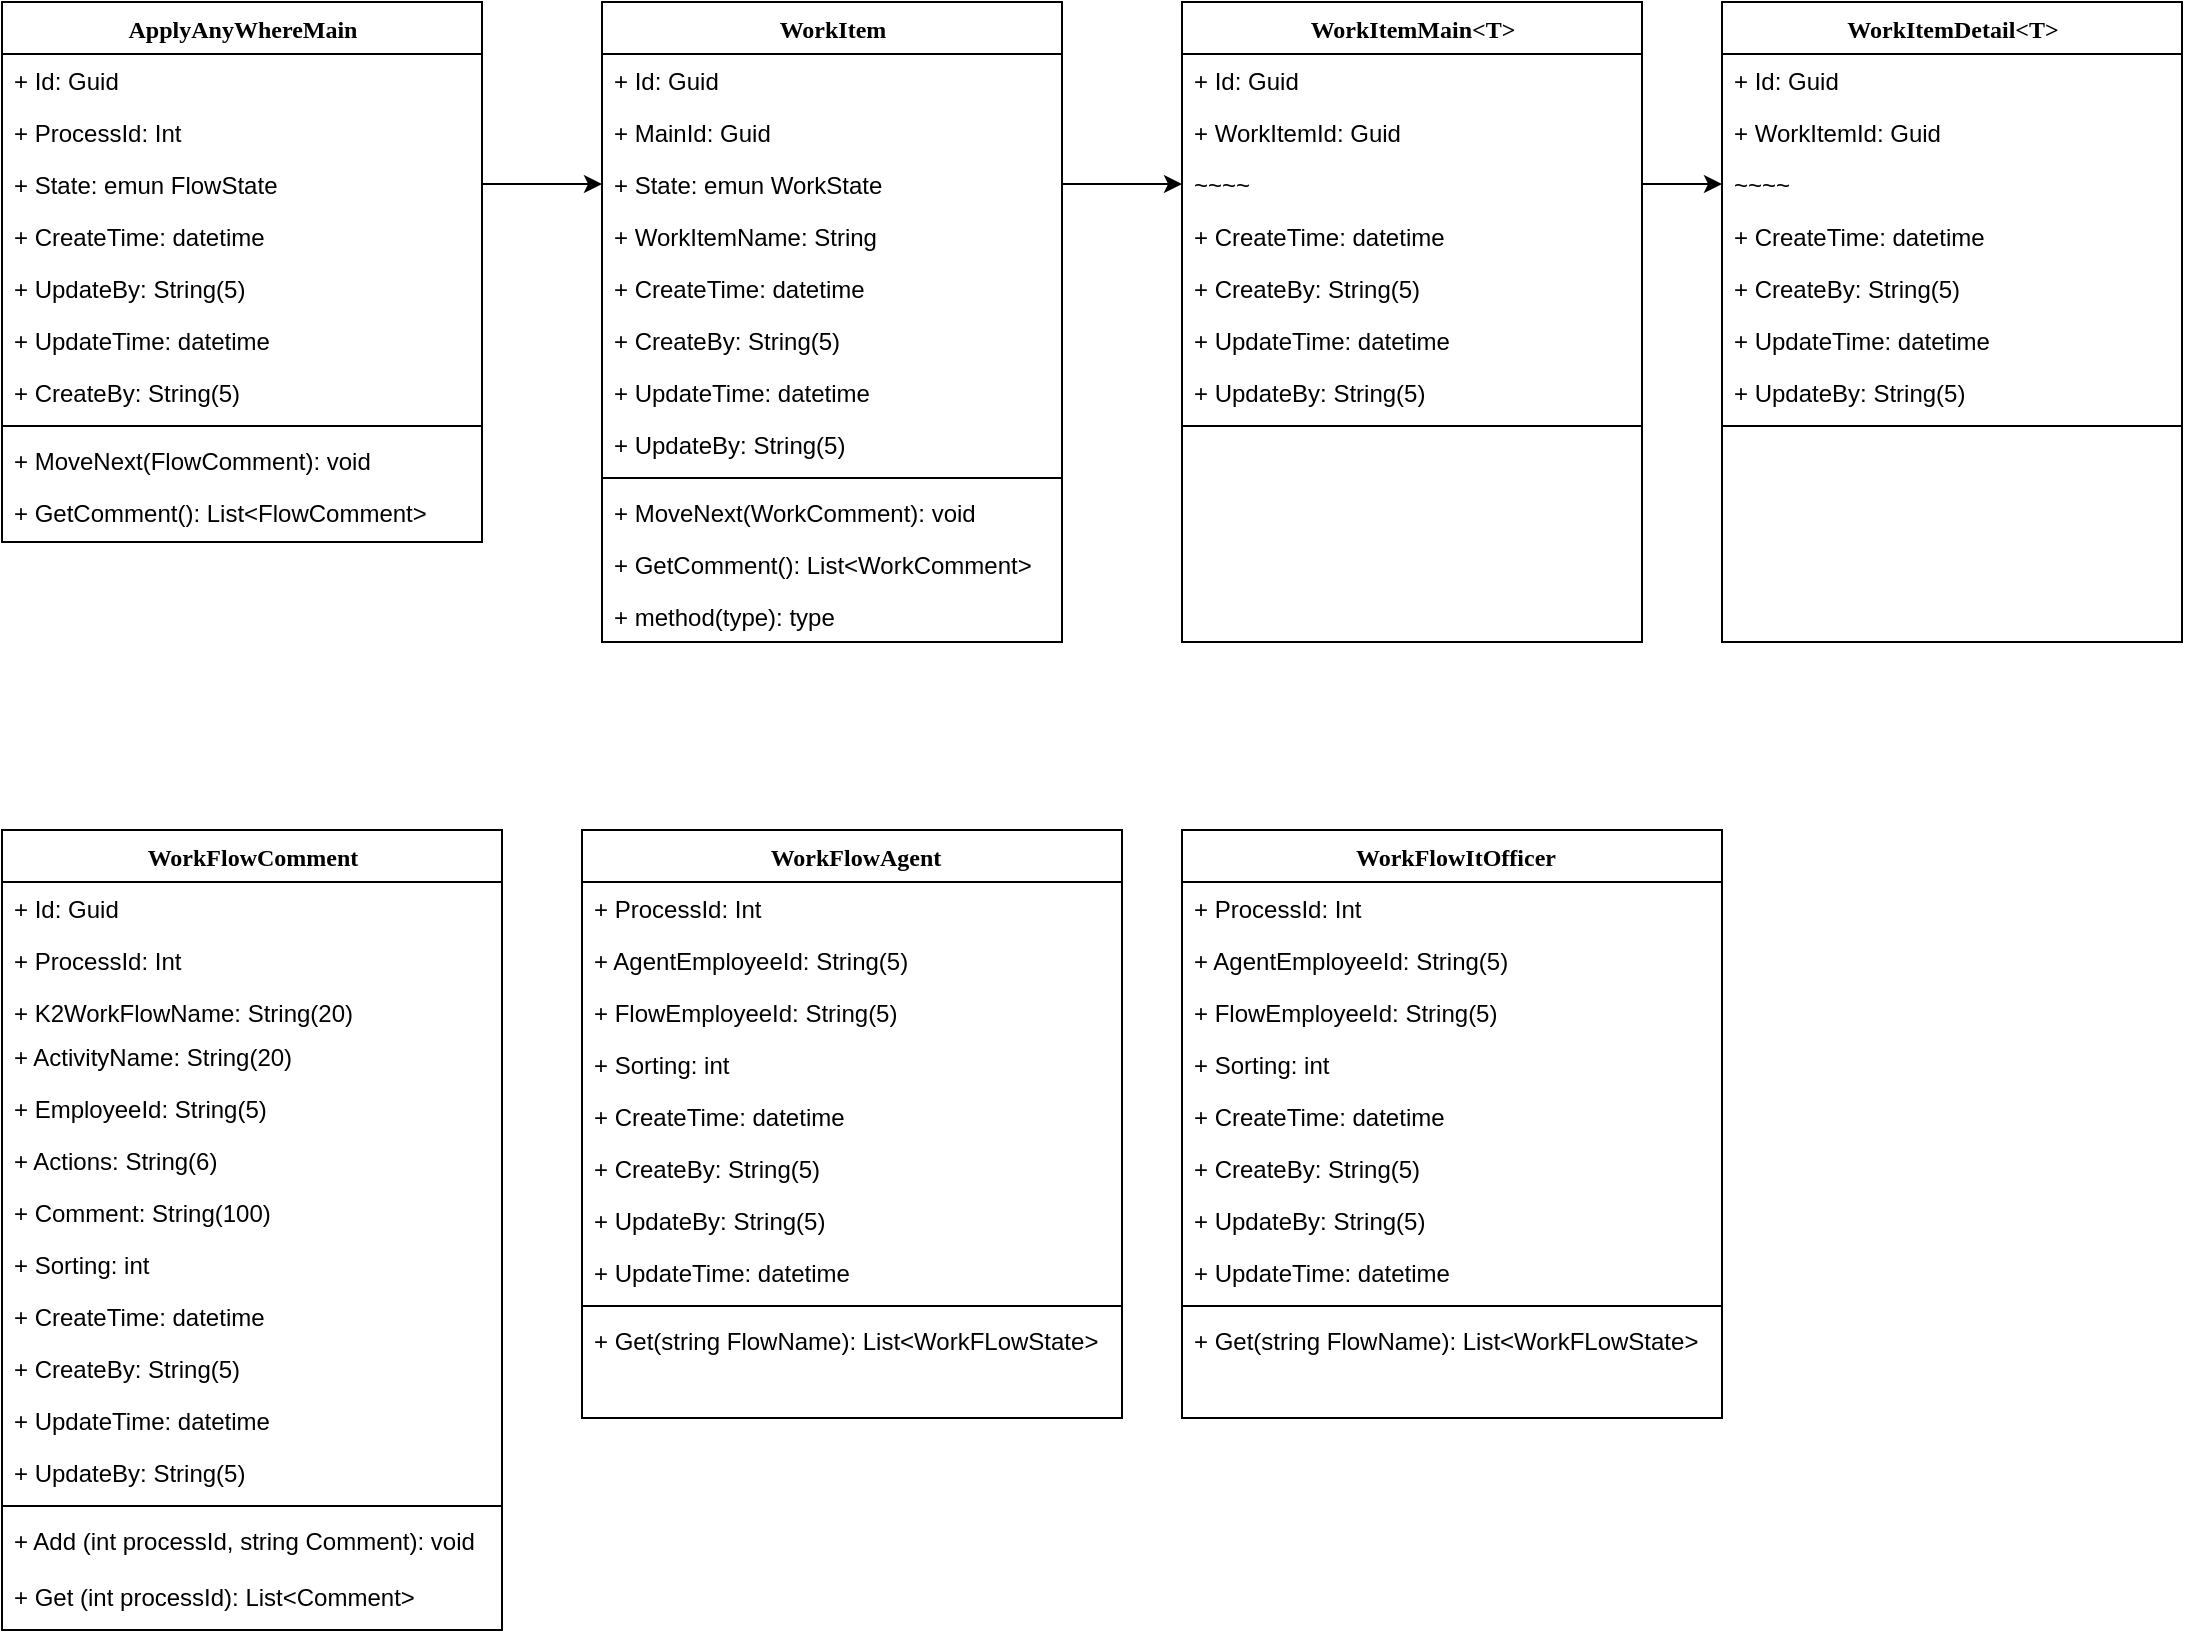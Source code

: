 <mxfile version="12.2.3" type="github" pages="1">
  <diagram name="Page-1" id="9f46799a-70d6-7492-0946-bef42562c5a5">
    <mxGraphModel dx="1084" dy="602" grid="1" gridSize="10" guides="1" tooltips="1" connect="1" arrows="1" fold="1" page="1" pageScale="1" pageWidth="1100" pageHeight="850" background="#ffffff" math="0" shadow="0">
      <root>
        <mxCell id="0"/>
        <mxCell id="1" parent="0"/>
        <mxCell id="78961159f06e98e8-56" value="WorkFlowComment" style="swimlane;html=1;fontStyle=1;align=center;verticalAlign=top;childLayout=stackLayout;horizontal=1;startSize=26;horizontalStack=0;resizeParent=1;resizeLast=0;collapsible=1;marginBottom=0;swimlaneFillColor=#ffffff;rounded=0;shadow=0;comic=0;labelBackgroundColor=none;strokeWidth=1;fillColor=none;fontFamily=Verdana;fontSize=12" parent="1" vertex="1">
          <mxGeometry x="30" y="434" width="250" height="400" as="geometry"/>
        </mxCell>
        <mxCell id="78961159f06e98e8-57" value="+ Id: Guid" style="text;html=1;strokeColor=none;fillColor=none;align=left;verticalAlign=top;spacingLeft=4;spacingRight=4;whiteSpace=wrap;overflow=hidden;rotatable=0;points=[[0,0.5],[1,0.5]];portConstraint=eastwest;" parent="78961159f06e98e8-56" vertex="1">
          <mxGeometry y="26" width="250" height="26" as="geometry"/>
        </mxCell>
        <mxCell id="78961159f06e98e8-59" value="+ ProcessId: Int" style="text;html=1;strokeColor=none;fillColor=none;align=left;verticalAlign=top;spacingLeft=4;spacingRight=4;whiteSpace=wrap;overflow=hidden;rotatable=0;points=[[0,0.5],[1,0.5]];portConstraint=eastwest;" parent="78961159f06e98e8-56" vertex="1">
          <mxGeometry y="52" width="250" height="26" as="geometry"/>
        </mxCell>
        <mxCell id="78961159f06e98e8-58" value="+ K2WorkFlowName: String(20)" style="text;html=1;strokeColor=none;fillColor=none;align=left;verticalAlign=top;spacingLeft=4;spacingRight=4;whiteSpace=wrap;overflow=hidden;rotatable=0;points=[[0,0.5],[1,0.5]];portConstraint=eastwest;" parent="78961159f06e98e8-56" vertex="1">
          <mxGeometry y="78" width="250" height="22" as="geometry"/>
        </mxCell>
        <mxCell id="78961159f06e98e8-60" value="+ ActivityName: String(20)" style="text;html=1;strokeColor=none;fillColor=none;align=left;verticalAlign=top;spacingLeft=4;spacingRight=4;whiteSpace=wrap;overflow=hidden;rotatable=0;points=[[0,0.5],[1,0.5]];portConstraint=eastwest;" parent="78961159f06e98e8-56" vertex="1">
          <mxGeometry y="100" width="250" height="26" as="geometry"/>
        </mxCell>
        <mxCell id="78961159f06e98e8-61" value="+ EmployeeId: String(5)" style="text;html=1;strokeColor=none;fillColor=none;align=left;verticalAlign=top;spacingLeft=4;spacingRight=4;whiteSpace=wrap;overflow=hidden;rotatable=0;points=[[0,0.5],[1,0.5]];portConstraint=eastwest;" parent="78961159f06e98e8-56" vertex="1">
          <mxGeometry y="126" width="250" height="26" as="geometry"/>
        </mxCell>
        <mxCell id="78961159f06e98e8-62" value="+ Actions: String(6)" style="text;html=1;strokeColor=none;fillColor=none;align=left;verticalAlign=top;spacingLeft=4;spacingRight=4;whiteSpace=wrap;overflow=hidden;rotatable=0;points=[[0,0.5],[1,0.5]];portConstraint=eastwest;" parent="78961159f06e98e8-56" vertex="1">
          <mxGeometry y="152" width="250" height="26" as="geometry"/>
        </mxCell>
        <mxCell id="78961159f06e98e8-63" value="+ Comment: String(100)" style="text;html=1;strokeColor=none;fillColor=none;align=left;verticalAlign=top;spacingLeft=4;spacingRight=4;whiteSpace=wrap;overflow=hidden;rotatable=0;points=[[0,0.5],[1,0.5]];portConstraint=eastwest;" parent="78961159f06e98e8-56" vertex="1">
          <mxGeometry y="178" width="250" height="26" as="geometry"/>
        </mxCell>
        <mxCell id="In3Ys8xlSH9vgpzraekV-3" value="+ Sorting: int" style="text;html=1;strokeColor=none;fillColor=none;align=left;verticalAlign=top;spacingLeft=4;spacingRight=4;whiteSpace=wrap;overflow=hidden;rotatable=0;points=[[0,0.5],[1,0.5]];portConstraint=eastwest;" vertex="1" parent="78961159f06e98e8-56">
          <mxGeometry y="204" width="250" height="26" as="geometry"/>
        </mxCell>
        <mxCell id="In3Ys8xlSH9vgpzraekV-4" value="+ CreateTime:&amp;nbsp;datetime" style="text;html=1;strokeColor=none;fillColor=none;align=left;verticalAlign=top;spacingLeft=4;spacingRight=4;whiteSpace=wrap;overflow=hidden;rotatable=0;points=[[0,0.5],[1,0.5]];portConstraint=eastwest;" vertex="1" parent="78961159f06e98e8-56">
          <mxGeometry y="230" width="250" height="26" as="geometry"/>
        </mxCell>
        <mxCell id="In3Ys8xlSH9vgpzraekV-7" value="+ CreateBy: String(5)" style="text;html=1;strokeColor=none;fillColor=none;align=left;verticalAlign=top;spacingLeft=4;spacingRight=4;whiteSpace=wrap;overflow=hidden;rotatable=0;points=[[0,0.5],[1,0.5]];portConstraint=eastwest;" vertex="1" parent="78961159f06e98e8-56">
          <mxGeometry y="256" width="250" height="26" as="geometry"/>
        </mxCell>
        <mxCell id="In3Ys8xlSH9vgpzraekV-5" value="+ UpdateTime:&amp;nbsp;datetime" style="text;html=1;strokeColor=none;fillColor=none;align=left;verticalAlign=top;spacingLeft=4;spacingRight=4;whiteSpace=wrap;overflow=hidden;rotatable=0;points=[[0,0.5],[1,0.5]];portConstraint=eastwest;" vertex="1" parent="78961159f06e98e8-56">
          <mxGeometry y="282" width="250" height="26" as="geometry"/>
        </mxCell>
        <mxCell id="In3Ys8xlSH9vgpzraekV-6" value="+ UpdateBy: String(5)" style="text;html=1;strokeColor=none;fillColor=none;align=left;verticalAlign=top;spacingLeft=4;spacingRight=4;whiteSpace=wrap;overflow=hidden;rotatable=0;points=[[0,0.5],[1,0.5]];portConstraint=eastwest;" vertex="1" parent="78961159f06e98e8-56">
          <mxGeometry y="308" width="250" height="26" as="geometry"/>
        </mxCell>
        <mxCell id="78961159f06e98e8-64" value="" style="line;html=1;strokeWidth=1;fillColor=none;align=left;verticalAlign=middle;spacingTop=-1;spacingLeft=3;spacingRight=3;rotatable=0;labelPosition=right;points=[];portConstraint=eastwest;" parent="78961159f06e98e8-56" vertex="1">
          <mxGeometry y="334" width="250" height="8" as="geometry"/>
        </mxCell>
        <mxCell id="78961159f06e98e8-65" value="+ Add (int processId, string Comment): void" style="text;html=1;strokeColor=none;fillColor=none;align=left;verticalAlign=top;spacingLeft=4;spacingRight=4;whiteSpace=wrap;overflow=hidden;rotatable=0;points=[[0,0.5],[1,0.5]];portConstraint=eastwest;" parent="78961159f06e98e8-56" vertex="1">
          <mxGeometry y="342" width="250" height="28" as="geometry"/>
        </mxCell>
        <mxCell id="78961159f06e98e8-66" value="+ Get (int processId): List&amp;lt;Comment&amp;gt;" style="text;html=1;strokeColor=none;fillColor=none;align=left;verticalAlign=top;spacingLeft=4;spacingRight=4;whiteSpace=wrap;overflow=hidden;rotatable=0;points=[[0,0.5],[1,0.5]];portConstraint=eastwest;" parent="78961159f06e98e8-56" vertex="1">
          <mxGeometry y="370" width="250" height="30" as="geometry"/>
        </mxCell>
        <mxCell id="78961159f06e98e8-69" value="&amp;nbsp;WorkFlowAgent" style="swimlane;html=1;fontStyle=1;align=center;verticalAlign=top;childLayout=stackLayout;horizontal=1;startSize=26;horizontalStack=0;resizeParent=1;resizeLast=0;collapsible=1;marginBottom=0;swimlaneFillColor=#ffffff;rounded=0;shadow=0;comic=0;labelBackgroundColor=none;strokeWidth=1;fillColor=none;fontFamily=Verdana;fontSize=12" parent="1" vertex="1">
          <mxGeometry x="320" y="434" width="270" height="294" as="geometry"/>
        </mxCell>
        <mxCell id="In3Ys8xlSH9vgpzraekV-76" value="+ ProcessId: Int" style="text;html=1;strokeColor=none;fillColor=none;align=left;verticalAlign=top;spacingLeft=4;spacingRight=4;whiteSpace=wrap;overflow=hidden;rotatable=0;points=[[0,0.5],[1,0.5]];portConstraint=eastwest;" vertex="1" parent="78961159f06e98e8-69">
          <mxGeometry y="26" width="270" height="26" as="geometry"/>
        </mxCell>
        <mxCell id="78961159f06e98e8-72" value="+ AgentEmployeeId: String(5)" style="text;html=1;strokeColor=none;fillColor=none;align=left;verticalAlign=top;spacingLeft=4;spacingRight=4;whiteSpace=wrap;overflow=hidden;rotatable=0;points=[[0,0.5],[1,0.5]];portConstraint=eastwest;" parent="78961159f06e98e8-69" vertex="1">
          <mxGeometry y="52" width="270" height="26" as="geometry"/>
        </mxCell>
        <mxCell id="In3Ys8xlSH9vgpzraekV-77" value="+ FlowEmployeeId: String(5)" style="text;html=1;strokeColor=none;fillColor=none;align=left;verticalAlign=top;spacingLeft=4;spacingRight=4;whiteSpace=wrap;overflow=hidden;rotatable=0;points=[[0,0.5],[1,0.5]];portConstraint=eastwest;" vertex="1" parent="78961159f06e98e8-69">
          <mxGeometry y="78" width="270" height="26" as="geometry"/>
        </mxCell>
        <mxCell id="In3Ys8xlSH9vgpzraekV-8" value="+ Sorting: int" style="text;html=1;strokeColor=none;fillColor=none;align=left;verticalAlign=top;spacingLeft=4;spacingRight=4;whiteSpace=wrap;overflow=hidden;rotatable=0;points=[[0,0.5],[1,0.5]];portConstraint=eastwest;" vertex="1" parent="78961159f06e98e8-69">
          <mxGeometry y="104" width="270" height="26" as="geometry"/>
        </mxCell>
        <mxCell id="In3Ys8xlSH9vgpzraekV-9" value="+ CreateTime:&amp;nbsp;datetime" style="text;html=1;strokeColor=none;fillColor=none;align=left;verticalAlign=top;spacingLeft=4;spacingRight=4;whiteSpace=wrap;overflow=hidden;rotatable=0;points=[[0,0.5],[1,0.5]];portConstraint=eastwest;" vertex="1" parent="78961159f06e98e8-69">
          <mxGeometry y="130" width="270" height="26" as="geometry"/>
        </mxCell>
        <mxCell id="In3Ys8xlSH9vgpzraekV-10" value="+ CreateBy: String(5)" style="text;html=1;strokeColor=none;fillColor=none;align=left;verticalAlign=top;spacingLeft=4;spacingRight=4;whiteSpace=wrap;overflow=hidden;rotatable=0;points=[[0,0.5],[1,0.5]];portConstraint=eastwest;" vertex="1" parent="78961159f06e98e8-69">
          <mxGeometry y="156" width="270" height="26" as="geometry"/>
        </mxCell>
        <mxCell id="In3Ys8xlSH9vgpzraekV-12" value="+ UpdateBy: String(5)" style="text;html=1;strokeColor=none;fillColor=none;align=left;verticalAlign=top;spacingLeft=4;spacingRight=4;whiteSpace=wrap;overflow=hidden;rotatable=0;points=[[0,0.5],[1,0.5]];portConstraint=eastwest;" vertex="1" parent="78961159f06e98e8-69">
          <mxGeometry y="182" width="270" height="26" as="geometry"/>
        </mxCell>
        <mxCell id="In3Ys8xlSH9vgpzraekV-11" value="+ UpdateTime:&amp;nbsp;datetime" style="text;html=1;strokeColor=none;fillColor=none;align=left;verticalAlign=top;spacingLeft=4;spacingRight=4;whiteSpace=wrap;overflow=hidden;rotatable=0;points=[[0,0.5],[1,0.5]];portConstraint=eastwest;" vertex="1" parent="78961159f06e98e8-69">
          <mxGeometry y="208" width="270" height="26" as="geometry"/>
        </mxCell>
        <mxCell id="78961159f06e98e8-77" value="" style="line;html=1;strokeWidth=1;fillColor=none;align=left;verticalAlign=middle;spacingTop=-1;spacingLeft=3;spacingRight=3;rotatable=0;labelPosition=right;points=[];portConstraint=eastwest;" parent="78961159f06e98e8-69" vertex="1">
          <mxGeometry y="234" width="270" height="8" as="geometry"/>
        </mxCell>
        <mxCell id="78961159f06e98e8-78" value="+ Get(string FlowName): List&amp;lt;WorkFLowState&amp;gt;" style="text;html=1;strokeColor=none;fillColor=none;align=left;verticalAlign=top;spacingLeft=4;spacingRight=4;whiteSpace=wrap;overflow=hidden;rotatable=0;points=[[0,0.5],[1,0.5]];portConstraint=eastwest;" parent="78961159f06e98e8-69" vertex="1">
          <mxGeometry y="242" width="270" height="26" as="geometry"/>
        </mxCell>
        <mxCell id="78961159f06e98e8-82" value="ApplyAnyWhereMain" style="swimlane;html=1;fontStyle=1;align=center;verticalAlign=top;childLayout=stackLayout;horizontal=1;startSize=26;horizontalStack=0;resizeParent=1;resizeLast=0;collapsible=1;marginBottom=0;swimlaneFillColor=#ffffff;rounded=0;shadow=0;comic=0;labelBackgroundColor=none;strokeWidth=1;fillColor=none;fontFamily=Verdana;fontSize=12" parent="1" vertex="1">
          <mxGeometry x="30" y="20" width="240" height="270" as="geometry"/>
        </mxCell>
        <mxCell id="In3Ys8xlSH9vgpzraekV-13" value="+ Id: Guid" style="text;html=1;strokeColor=none;fillColor=none;align=left;verticalAlign=top;spacingLeft=4;spacingRight=4;whiteSpace=wrap;overflow=hidden;rotatable=0;points=[[0,0.5],[1,0.5]];portConstraint=eastwest;" vertex="1" parent="78961159f06e98e8-82">
          <mxGeometry y="26" width="240" height="26" as="geometry"/>
        </mxCell>
        <mxCell id="In3Ys8xlSH9vgpzraekV-14" value="+ ProcessId: Int" style="text;html=1;strokeColor=none;fillColor=none;align=left;verticalAlign=top;spacingLeft=4;spacingRight=4;whiteSpace=wrap;overflow=hidden;rotatable=0;points=[[0,0.5],[1,0.5]];portConstraint=eastwest;" vertex="1" parent="78961159f06e98e8-82">
          <mxGeometry y="52" width="240" height="26" as="geometry"/>
        </mxCell>
        <mxCell id="78961159f06e98e8-83" value="+ State:&amp;nbsp;emun FlowState" style="text;html=1;strokeColor=none;fillColor=none;align=left;verticalAlign=top;spacingLeft=4;spacingRight=4;whiteSpace=wrap;overflow=hidden;rotatable=0;points=[[0,0.5],[1,0.5]];portConstraint=eastwest;" parent="78961159f06e98e8-82" vertex="1">
          <mxGeometry y="78" width="240" height="26" as="geometry"/>
        </mxCell>
        <mxCell id="In3Ys8xlSH9vgpzraekV-16" value="+ CreateTime:&amp;nbsp;datetime" style="text;html=1;strokeColor=none;fillColor=none;align=left;verticalAlign=top;spacingLeft=4;spacingRight=4;whiteSpace=wrap;overflow=hidden;rotatable=0;points=[[0,0.5],[1,0.5]];portConstraint=eastwest;" vertex="1" parent="78961159f06e98e8-82">
          <mxGeometry y="104" width="240" height="26" as="geometry"/>
        </mxCell>
        <mxCell id="In3Ys8xlSH9vgpzraekV-19" value="+ UpdateBy: String(5)" style="text;html=1;strokeColor=none;fillColor=none;align=left;verticalAlign=top;spacingLeft=4;spacingRight=4;whiteSpace=wrap;overflow=hidden;rotatable=0;points=[[0,0.5],[1,0.5]];portConstraint=eastwest;" vertex="1" parent="78961159f06e98e8-82">
          <mxGeometry y="130" width="240" height="26" as="geometry"/>
        </mxCell>
        <mxCell id="In3Ys8xlSH9vgpzraekV-18" value="+ UpdateTime:&amp;nbsp;datetime" style="text;html=1;strokeColor=none;fillColor=none;align=left;verticalAlign=top;spacingLeft=4;spacingRight=4;whiteSpace=wrap;overflow=hidden;rotatable=0;points=[[0,0.5],[1,0.5]];portConstraint=eastwest;" vertex="1" parent="78961159f06e98e8-82">
          <mxGeometry y="156" width="240" height="26" as="geometry"/>
        </mxCell>
        <mxCell id="In3Ys8xlSH9vgpzraekV-17" value="+ CreateBy: String(5)" style="text;html=1;strokeColor=none;fillColor=none;align=left;verticalAlign=top;spacingLeft=4;spacingRight=4;whiteSpace=wrap;overflow=hidden;rotatable=0;points=[[0,0.5],[1,0.5]];portConstraint=eastwest;" vertex="1" parent="78961159f06e98e8-82">
          <mxGeometry y="182" width="240" height="26" as="geometry"/>
        </mxCell>
        <mxCell id="78961159f06e98e8-90" value="" style="line;html=1;strokeWidth=1;fillColor=none;align=left;verticalAlign=middle;spacingTop=-1;spacingLeft=3;spacingRight=3;rotatable=0;labelPosition=right;points=[];portConstraint=eastwest;" parent="78961159f06e98e8-82" vertex="1">
          <mxGeometry y="208" width="240" height="8" as="geometry"/>
        </mxCell>
        <mxCell id="78961159f06e98e8-91" value="+ MoveNext(FlowComment): void" style="text;html=1;strokeColor=none;fillColor=none;align=left;verticalAlign=top;spacingLeft=4;spacingRight=4;whiteSpace=wrap;overflow=hidden;rotatable=0;points=[[0,0.5],[1,0.5]];portConstraint=eastwest;" parent="78961159f06e98e8-82" vertex="1">
          <mxGeometry y="216" width="240" height="26" as="geometry"/>
        </mxCell>
        <mxCell id="78961159f06e98e8-94" value="+ GetComment(): List&amp;lt;FlowComment&amp;gt;" style="text;html=1;strokeColor=none;fillColor=none;align=left;verticalAlign=top;spacingLeft=4;spacingRight=4;whiteSpace=wrap;overflow=hidden;rotatable=0;points=[[0,0.5],[1,0.5]];portConstraint=eastwest;" parent="78961159f06e98e8-82" vertex="1">
          <mxGeometry y="242" width="240" height="28" as="geometry"/>
        </mxCell>
        <mxCell id="78961159f06e98e8-95" value="WorkItem&lt;br&gt;" style="swimlane;html=1;fontStyle=1;align=center;verticalAlign=top;childLayout=stackLayout;horizontal=1;startSize=26;horizontalStack=0;resizeParent=1;resizeLast=0;collapsible=1;marginBottom=0;swimlaneFillColor=#ffffff;rounded=0;shadow=0;comic=0;labelBackgroundColor=none;strokeWidth=1;fillColor=none;fontFamily=Verdana;fontSize=12" parent="1" vertex="1">
          <mxGeometry x="330" y="20" width="230" height="320" as="geometry"/>
        </mxCell>
        <mxCell id="78961159f06e98e8-96" value="+ Id: Guid" style="text;html=1;strokeColor=none;fillColor=none;align=left;verticalAlign=top;spacingLeft=4;spacingRight=4;whiteSpace=wrap;overflow=hidden;rotatable=0;points=[[0,0.5],[1,0.5]];portConstraint=eastwest;" parent="78961159f06e98e8-95" vertex="1">
          <mxGeometry y="26" width="230" height="26" as="geometry"/>
        </mxCell>
        <mxCell id="78961159f06e98e8-97" value="+ MainId: Guid" style="text;html=1;strokeColor=none;fillColor=none;align=left;verticalAlign=top;spacingLeft=4;spacingRight=4;whiteSpace=wrap;overflow=hidden;rotatable=0;points=[[0,0.5],[1,0.5]];portConstraint=eastwest;" parent="78961159f06e98e8-95" vertex="1">
          <mxGeometry y="52" width="230" height="26" as="geometry"/>
        </mxCell>
        <mxCell id="In3Ys8xlSH9vgpzraekV-54" value="+ State:&amp;nbsp;emun WorkState" style="text;html=1;strokeColor=none;fillColor=none;align=left;verticalAlign=top;spacingLeft=4;spacingRight=4;whiteSpace=wrap;overflow=hidden;rotatable=0;points=[[0,0.5],[1,0.5]];portConstraint=eastwest;" vertex="1" parent="78961159f06e98e8-95">
          <mxGeometry y="78" width="230" height="26" as="geometry"/>
        </mxCell>
        <mxCell id="78961159f06e98e8-98" value="+ WorkItemName: String" style="text;html=1;strokeColor=none;fillColor=none;align=left;verticalAlign=top;spacingLeft=4;spacingRight=4;whiteSpace=wrap;overflow=hidden;rotatable=0;points=[[0,0.5],[1,0.5]];portConstraint=eastwest;" parent="78961159f06e98e8-95" vertex="1">
          <mxGeometry y="104" width="230" height="26" as="geometry"/>
        </mxCell>
        <mxCell id="In3Ys8xlSH9vgpzraekV-20" value="+ CreateTime:&amp;nbsp;datetime" style="text;html=1;strokeColor=none;fillColor=none;align=left;verticalAlign=top;spacingLeft=4;spacingRight=4;whiteSpace=wrap;overflow=hidden;rotatable=0;points=[[0,0.5],[1,0.5]];portConstraint=eastwest;" vertex="1" parent="78961159f06e98e8-95">
          <mxGeometry y="130" width="230" height="26" as="geometry"/>
        </mxCell>
        <mxCell id="In3Ys8xlSH9vgpzraekV-23" value="+ CreateBy: String(5)" style="text;html=1;strokeColor=none;fillColor=none;align=left;verticalAlign=top;spacingLeft=4;spacingRight=4;whiteSpace=wrap;overflow=hidden;rotatable=0;points=[[0,0.5],[1,0.5]];portConstraint=eastwest;" vertex="1" parent="78961159f06e98e8-95">
          <mxGeometry y="156" width="230" height="26" as="geometry"/>
        </mxCell>
        <mxCell id="In3Ys8xlSH9vgpzraekV-22" value="+ UpdateTime:&amp;nbsp;datetime" style="text;html=1;strokeColor=none;fillColor=none;align=left;verticalAlign=top;spacingLeft=4;spacingRight=4;whiteSpace=wrap;overflow=hidden;rotatable=0;points=[[0,0.5],[1,0.5]];portConstraint=eastwest;" vertex="1" parent="78961159f06e98e8-95">
          <mxGeometry y="182" width="230" height="26" as="geometry"/>
        </mxCell>
        <mxCell id="In3Ys8xlSH9vgpzraekV-21" value="+ UpdateBy: String(5)" style="text;html=1;strokeColor=none;fillColor=none;align=left;verticalAlign=top;spacingLeft=4;spacingRight=4;whiteSpace=wrap;overflow=hidden;rotatable=0;points=[[0,0.5],[1,0.5]];portConstraint=eastwest;" vertex="1" parent="78961159f06e98e8-95">
          <mxGeometry y="208" width="230" height="26" as="geometry"/>
        </mxCell>
        <mxCell id="78961159f06e98e8-103" value="" style="line;html=1;strokeWidth=1;fillColor=none;align=left;verticalAlign=middle;spacingTop=-1;spacingLeft=3;spacingRight=3;rotatable=0;labelPosition=right;points=[];portConstraint=eastwest;" parent="78961159f06e98e8-95" vertex="1">
          <mxGeometry y="234" width="230" height="8" as="geometry"/>
        </mxCell>
        <mxCell id="In3Ys8xlSH9vgpzraekV-58" value="+ MoveNext(WorkComment): void" style="text;html=1;strokeColor=none;fillColor=none;align=left;verticalAlign=top;spacingLeft=4;spacingRight=4;whiteSpace=wrap;overflow=hidden;rotatable=0;points=[[0,0.5],[1,0.5]];portConstraint=eastwest;" vertex="1" parent="78961159f06e98e8-95">
          <mxGeometry y="242" width="230" height="26" as="geometry"/>
        </mxCell>
        <mxCell id="In3Ys8xlSH9vgpzraekV-59" value="+ GetComment(): List&amp;lt;WorkComment&amp;gt;" style="text;html=1;strokeColor=none;fillColor=none;align=left;verticalAlign=top;spacingLeft=4;spacingRight=4;whiteSpace=wrap;overflow=hidden;rotatable=0;points=[[0,0.5],[1,0.5]];portConstraint=eastwest;" vertex="1" parent="78961159f06e98e8-95">
          <mxGeometry y="268" width="230" height="26" as="geometry"/>
        </mxCell>
        <mxCell id="78961159f06e98e8-104" value="+ method(type): type" style="text;html=1;strokeColor=none;fillColor=none;align=left;verticalAlign=top;spacingLeft=4;spacingRight=4;whiteSpace=wrap;overflow=hidden;rotatable=0;points=[[0,0.5],[1,0.5]];portConstraint=eastwest;" parent="78961159f06e98e8-95" vertex="1">
          <mxGeometry y="294" width="230" height="26" as="geometry"/>
        </mxCell>
        <mxCell id="In3Ys8xlSH9vgpzraekV-61" value="WorkItemMain&amp;lt;T&amp;gt;" style="swimlane;html=1;fontStyle=1;align=center;verticalAlign=top;childLayout=stackLayout;horizontal=1;startSize=26;horizontalStack=0;resizeParent=1;resizeLast=0;collapsible=1;marginBottom=0;swimlaneFillColor=#ffffff;rounded=0;shadow=0;comic=0;labelBackgroundColor=none;strokeWidth=1;fillColor=none;fontFamily=Verdana;fontSize=12" vertex="1" parent="1">
          <mxGeometry x="620" y="20" width="230" height="320" as="geometry"/>
        </mxCell>
        <mxCell id="In3Ys8xlSH9vgpzraekV-62" value="+ Id: Guid" style="text;html=1;strokeColor=none;fillColor=none;align=left;verticalAlign=top;spacingLeft=4;spacingRight=4;whiteSpace=wrap;overflow=hidden;rotatable=0;points=[[0,0.5],[1,0.5]];portConstraint=eastwest;" vertex="1" parent="In3Ys8xlSH9vgpzraekV-61">
          <mxGeometry y="26" width="230" height="26" as="geometry"/>
        </mxCell>
        <mxCell id="In3Ys8xlSH9vgpzraekV-63" value="+ WorkItemId: Guid&lt;br&gt;" style="text;html=1;strokeColor=none;fillColor=none;align=left;verticalAlign=top;spacingLeft=4;spacingRight=4;whiteSpace=wrap;overflow=hidden;rotatable=0;points=[[0,0.5],[1,0.5]];portConstraint=eastwest;" vertex="1" parent="In3Ys8xlSH9vgpzraekV-61">
          <mxGeometry y="52" width="230" height="26" as="geometry"/>
        </mxCell>
        <mxCell id="In3Ys8xlSH9vgpzraekV-65" value="~~~~" style="text;html=1;strokeColor=none;fillColor=none;align=left;verticalAlign=top;spacingLeft=4;spacingRight=4;whiteSpace=wrap;overflow=hidden;rotatable=0;points=[[0,0.5],[1,0.5]];portConstraint=eastwest;" vertex="1" parent="In3Ys8xlSH9vgpzraekV-61">
          <mxGeometry y="78" width="230" height="26" as="geometry"/>
        </mxCell>
        <mxCell id="In3Ys8xlSH9vgpzraekV-66" value="+ CreateTime:&amp;nbsp;datetime" style="text;html=1;strokeColor=none;fillColor=none;align=left;verticalAlign=top;spacingLeft=4;spacingRight=4;whiteSpace=wrap;overflow=hidden;rotatable=0;points=[[0,0.5],[1,0.5]];portConstraint=eastwest;" vertex="1" parent="In3Ys8xlSH9vgpzraekV-61">
          <mxGeometry y="104" width="230" height="26" as="geometry"/>
        </mxCell>
        <mxCell id="In3Ys8xlSH9vgpzraekV-67" value="+ CreateBy: String(5)" style="text;html=1;strokeColor=none;fillColor=none;align=left;verticalAlign=top;spacingLeft=4;spacingRight=4;whiteSpace=wrap;overflow=hidden;rotatable=0;points=[[0,0.5],[1,0.5]];portConstraint=eastwest;" vertex="1" parent="In3Ys8xlSH9vgpzraekV-61">
          <mxGeometry y="130" width="230" height="26" as="geometry"/>
        </mxCell>
        <mxCell id="In3Ys8xlSH9vgpzraekV-68" value="+ UpdateTime:&amp;nbsp;datetime" style="text;html=1;strokeColor=none;fillColor=none;align=left;verticalAlign=top;spacingLeft=4;spacingRight=4;whiteSpace=wrap;overflow=hidden;rotatable=0;points=[[0,0.5],[1,0.5]];portConstraint=eastwest;" vertex="1" parent="In3Ys8xlSH9vgpzraekV-61">
          <mxGeometry y="156" width="230" height="26" as="geometry"/>
        </mxCell>
        <mxCell id="In3Ys8xlSH9vgpzraekV-69" value="+ UpdateBy: String(5)" style="text;html=1;strokeColor=none;fillColor=none;align=left;verticalAlign=top;spacingLeft=4;spacingRight=4;whiteSpace=wrap;overflow=hidden;rotatable=0;points=[[0,0.5],[1,0.5]];portConstraint=eastwest;" vertex="1" parent="In3Ys8xlSH9vgpzraekV-61">
          <mxGeometry y="182" width="230" height="26" as="geometry"/>
        </mxCell>
        <mxCell id="In3Ys8xlSH9vgpzraekV-70" value="" style="line;html=1;strokeWidth=1;fillColor=none;align=left;verticalAlign=middle;spacingTop=-1;spacingLeft=3;spacingRight=3;rotatable=0;labelPosition=right;points=[];portConstraint=eastwest;" vertex="1" parent="In3Ys8xlSH9vgpzraekV-61">
          <mxGeometry y="208" width="230" height="8" as="geometry"/>
        </mxCell>
        <mxCell id="In3Ys8xlSH9vgpzraekV-74" style="edgeStyle=orthogonalEdgeStyle;rounded=0;orthogonalLoop=1;jettySize=auto;html=1;exitX=1;exitY=0.5;exitDx=0;exitDy=0;entryX=0;entryY=0.5;entryDx=0;entryDy=0;" edge="1" parent="1" source="78961159f06e98e8-83" target="In3Ys8xlSH9vgpzraekV-54">
          <mxGeometry relative="1" as="geometry"/>
        </mxCell>
        <mxCell id="In3Ys8xlSH9vgpzraekV-75" style="edgeStyle=orthogonalEdgeStyle;rounded=0;orthogonalLoop=1;jettySize=auto;html=1;exitX=1;exitY=0.5;exitDx=0;exitDy=0;entryX=0;entryY=0.5;entryDx=0;entryDy=0;" edge="1" parent="1" source="In3Ys8xlSH9vgpzraekV-54">
          <mxGeometry relative="1" as="geometry">
            <mxPoint x="620" y="111" as="targetPoint"/>
          </mxGeometry>
        </mxCell>
        <mxCell id="In3Ys8xlSH9vgpzraekV-78" value="&amp;nbsp;WorkFlowItOfficer" style="swimlane;html=1;fontStyle=1;align=center;verticalAlign=top;childLayout=stackLayout;horizontal=1;startSize=26;horizontalStack=0;resizeParent=1;resizeLast=0;collapsible=1;marginBottom=0;swimlaneFillColor=#ffffff;rounded=0;shadow=0;comic=0;labelBackgroundColor=none;strokeWidth=1;fillColor=none;fontFamily=Verdana;fontSize=12" vertex="1" parent="1">
          <mxGeometry x="620" y="434" width="270" height="294" as="geometry"/>
        </mxCell>
        <mxCell id="In3Ys8xlSH9vgpzraekV-79" value="+ ProcessId: Int" style="text;html=1;strokeColor=none;fillColor=none;align=left;verticalAlign=top;spacingLeft=4;spacingRight=4;whiteSpace=wrap;overflow=hidden;rotatable=0;points=[[0,0.5],[1,0.5]];portConstraint=eastwest;" vertex="1" parent="In3Ys8xlSH9vgpzraekV-78">
          <mxGeometry y="26" width="270" height="26" as="geometry"/>
        </mxCell>
        <mxCell id="In3Ys8xlSH9vgpzraekV-80" value="+ AgentEmployeeId: String(5)" style="text;html=1;strokeColor=none;fillColor=none;align=left;verticalAlign=top;spacingLeft=4;spacingRight=4;whiteSpace=wrap;overflow=hidden;rotatable=0;points=[[0,0.5],[1,0.5]];portConstraint=eastwest;" vertex="1" parent="In3Ys8xlSH9vgpzraekV-78">
          <mxGeometry y="52" width="270" height="26" as="geometry"/>
        </mxCell>
        <mxCell id="In3Ys8xlSH9vgpzraekV-81" value="+ FlowEmployeeId: String(5)" style="text;html=1;strokeColor=none;fillColor=none;align=left;verticalAlign=top;spacingLeft=4;spacingRight=4;whiteSpace=wrap;overflow=hidden;rotatable=0;points=[[0,0.5],[1,0.5]];portConstraint=eastwest;" vertex="1" parent="In3Ys8xlSH9vgpzraekV-78">
          <mxGeometry y="78" width="270" height="26" as="geometry"/>
        </mxCell>
        <mxCell id="In3Ys8xlSH9vgpzraekV-82" value="+ Sorting: int" style="text;html=1;strokeColor=none;fillColor=none;align=left;verticalAlign=top;spacingLeft=4;spacingRight=4;whiteSpace=wrap;overflow=hidden;rotatable=0;points=[[0,0.5],[1,0.5]];portConstraint=eastwest;" vertex="1" parent="In3Ys8xlSH9vgpzraekV-78">
          <mxGeometry y="104" width="270" height="26" as="geometry"/>
        </mxCell>
        <mxCell id="In3Ys8xlSH9vgpzraekV-83" value="+ CreateTime:&amp;nbsp;datetime" style="text;html=1;strokeColor=none;fillColor=none;align=left;verticalAlign=top;spacingLeft=4;spacingRight=4;whiteSpace=wrap;overflow=hidden;rotatable=0;points=[[0,0.5],[1,0.5]];portConstraint=eastwest;" vertex="1" parent="In3Ys8xlSH9vgpzraekV-78">
          <mxGeometry y="130" width="270" height="26" as="geometry"/>
        </mxCell>
        <mxCell id="In3Ys8xlSH9vgpzraekV-84" value="+ CreateBy: String(5)" style="text;html=1;strokeColor=none;fillColor=none;align=left;verticalAlign=top;spacingLeft=4;spacingRight=4;whiteSpace=wrap;overflow=hidden;rotatable=0;points=[[0,0.5],[1,0.5]];portConstraint=eastwest;" vertex="1" parent="In3Ys8xlSH9vgpzraekV-78">
          <mxGeometry y="156" width="270" height="26" as="geometry"/>
        </mxCell>
        <mxCell id="In3Ys8xlSH9vgpzraekV-85" value="+ UpdateBy: String(5)" style="text;html=1;strokeColor=none;fillColor=none;align=left;verticalAlign=top;spacingLeft=4;spacingRight=4;whiteSpace=wrap;overflow=hidden;rotatable=0;points=[[0,0.5],[1,0.5]];portConstraint=eastwest;" vertex="1" parent="In3Ys8xlSH9vgpzraekV-78">
          <mxGeometry y="182" width="270" height="26" as="geometry"/>
        </mxCell>
        <mxCell id="In3Ys8xlSH9vgpzraekV-86" value="+ UpdateTime:&amp;nbsp;datetime" style="text;html=1;strokeColor=none;fillColor=none;align=left;verticalAlign=top;spacingLeft=4;spacingRight=4;whiteSpace=wrap;overflow=hidden;rotatable=0;points=[[0,0.5],[1,0.5]];portConstraint=eastwest;" vertex="1" parent="In3Ys8xlSH9vgpzraekV-78">
          <mxGeometry y="208" width="270" height="26" as="geometry"/>
        </mxCell>
        <mxCell id="In3Ys8xlSH9vgpzraekV-87" value="" style="line;html=1;strokeWidth=1;fillColor=none;align=left;verticalAlign=middle;spacingTop=-1;spacingLeft=3;spacingRight=3;rotatable=0;labelPosition=right;points=[];portConstraint=eastwest;" vertex="1" parent="In3Ys8xlSH9vgpzraekV-78">
          <mxGeometry y="234" width="270" height="8" as="geometry"/>
        </mxCell>
        <mxCell id="In3Ys8xlSH9vgpzraekV-88" value="+ Get(string FlowName): List&amp;lt;WorkFLowState&amp;gt;" style="text;html=1;strokeColor=none;fillColor=none;align=left;verticalAlign=top;spacingLeft=4;spacingRight=4;whiteSpace=wrap;overflow=hidden;rotatable=0;points=[[0,0.5],[1,0.5]];portConstraint=eastwest;" vertex="1" parent="In3Ys8xlSH9vgpzraekV-78">
          <mxGeometry y="242" width="270" height="26" as="geometry"/>
        </mxCell>
        <mxCell id="In3Ys8xlSH9vgpzraekV-90" value="WorkItemDetail&amp;lt;T&amp;gt;" style="swimlane;html=1;fontStyle=1;align=center;verticalAlign=top;childLayout=stackLayout;horizontal=1;startSize=26;horizontalStack=0;resizeParent=1;resizeLast=0;collapsible=1;marginBottom=0;swimlaneFillColor=#ffffff;rounded=0;shadow=0;comic=0;labelBackgroundColor=none;strokeWidth=1;fillColor=none;fontFamily=Verdana;fontSize=12" vertex="1" parent="1">
          <mxGeometry x="890" y="20" width="230" height="320" as="geometry"/>
        </mxCell>
        <mxCell id="In3Ys8xlSH9vgpzraekV-91" value="+ Id: Guid" style="text;html=1;strokeColor=none;fillColor=none;align=left;verticalAlign=top;spacingLeft=4;spacingRight=4;whiteSpace=wrap;overflow=hidden;rotatable=0;points=[[0,0.5],[1,0.5]];portConstraint=eastwest;" vertex="1" parent="In3Ys8xlSH9vgpzraekV-90">
          <mxGeometry y="26" width="230" height="26" as="geometry"/>
        </mxCell>
        <mxCell id="In3Ys8xlSH9vgpzraekV-92" value="+ WorkItemId: Guid&lt;br&gt;" style="text;html=1;strokeColor=none;fillColor=none;align=left;verticalAlign=top;spacingLeft=4;spacingRight=4;whiteSpace=wrap;overflow=hidden;rotatable=0;points=[[0,0.5],[1,0.5]];portConstraint=eastwest;" vertex="1" parent="In3Ys8xlSH9vgpzraekV-90">
          <mxGeometry y="52" width="230" height="26" as="geometry"/>
        </mxCell>
        <mxCell id="In3Ys8xlSH9vgpzraekV-94" value="~~~~&lt;br&gt;" style="text;html=1;strokeColor=none;fillColor=none;align=left;verticalAlign=top;spacingLeft=4;spacingRight=4;whiteSpace=wrap;overflow=hidden;rotatable=0;points=[[0,0.5],[1,0.5]];portConstraint=eastwest;" vertex="1" parent="In3Ys8xlSH9vgpzraekV-90">
          <mxGeometry y="78" width="230" height="26" as="geometry"/>
        </mxCell>
        <mxCell id="In3Ys8xlSH9vgpzraekV-95" value="+ CreateTime:&amp;nbsp;datetime" style="text;html=1;strokeColor=none;fillColor=none;align=left;verticalAlign=top;spacingLeft=4;spacingRight=4;whiteSpace=wrap;overflow=hidden;rotatable=0;points=[[0,0.5],[1,0.5]];portConstraint=eastwest;" vertex="1" parent="In3Ys8xlSH9vgpzraekV-90">
          <mxGeometry y="104" width="230" height="26" as="geometry"/>
        </mxCell>
        <mxCell id="In3Ys8xlSH9vgpzraekV-96" value="+ CreateBy: String(5)" style="text;html=1;strokeColor=none;fillColor=none;align=left;verticalAlign=top;spacingLeft=4;spacingRight=4;whiteSpace=wrap;overflow=hidden;rotatable=0;points=[[0,0.5],[1,0.5]];portConstraint=eastwest;" vertex="1" parent="In3Ys8xlSH9vgpzraekV-90">
          <mxGeometry y="130" width="230" height="26" as="geometry"/>
        </mxCell>
        <mxCell id="In3Ys8xlSH9vgpzraekV-97" value="+ UpdateTime:&amp;nbsp;datetime" style="text;html=1;strokeColor=none;fillColor=none;align=left;verticalAlign=top;spacingLeft=4;spacingRight=4;whiteSpace=wrap;overflow=hidden;rotatable=0;points=[[0,0.5],[1,0.5]];portConstraint=eastwest;" vertex="1" parent="In3Ys8xlSH9vgpzraekV-90">
          <mxGeometry y="156" width="230" height="26" as="geometry"/>
        </mxCell>
        <mxCell id="In3Ys8xlSH9vgpzraekV-98" value="+ UpdateBy: String(5)" style="text;html=1;strokeColor=none;fillColor=none;align=left;verticalAlign=top;spacingLeft=4;spacingRight=4;whiteSpace=wrap;overflow=hidden;rotatable=0;points=[[0,0.5],[1,0.5]];portConstraint=eastwest;" vertex="1" parent="In3Ys8xlSH9vgpzraekV-90">
          <mxGeometry y="182" width="230" height="26" as="geometry"/>
        </mxCell>
        <mxCell id="In3Ys8xlSH9vgpzraekV-99" value="" style="line;html=1;strokeWidth=1;fillColor=none;align=left;verticalAlign=middle;spacingTop=-1;spacingLeft=3;spacingRight=3;rotatable=0;labelPosition=right;points=[];portConstraint=eastwest;" vertex="1" parent="In3Ys8xlSH9vgpzraekV-90">
          <mxGeometry y="208" width="230" height="8" as="geometry"/>
        </mxCell>
        <mxCell id="In3Ys8xlSH9vgpzraekV-100" style="edgeStyle=orthogonalEdgeStyle;rounded=0;orthogonalLoop=1;jettySize=auto;html=1;exitX=1;exitY=0.5;exitDx=0;exitDy=0;" edge="1" parent="1" source="In3Ys8xlSH9vgpzraekV-65" target="In3Ys8xlSH9vgpzraekV-94">
          <mxGeometry relative="1" as="geometry"/>
        </mxCell>
      </root>
    </mxGraphModel>
  </diagram>
</mxfile>
